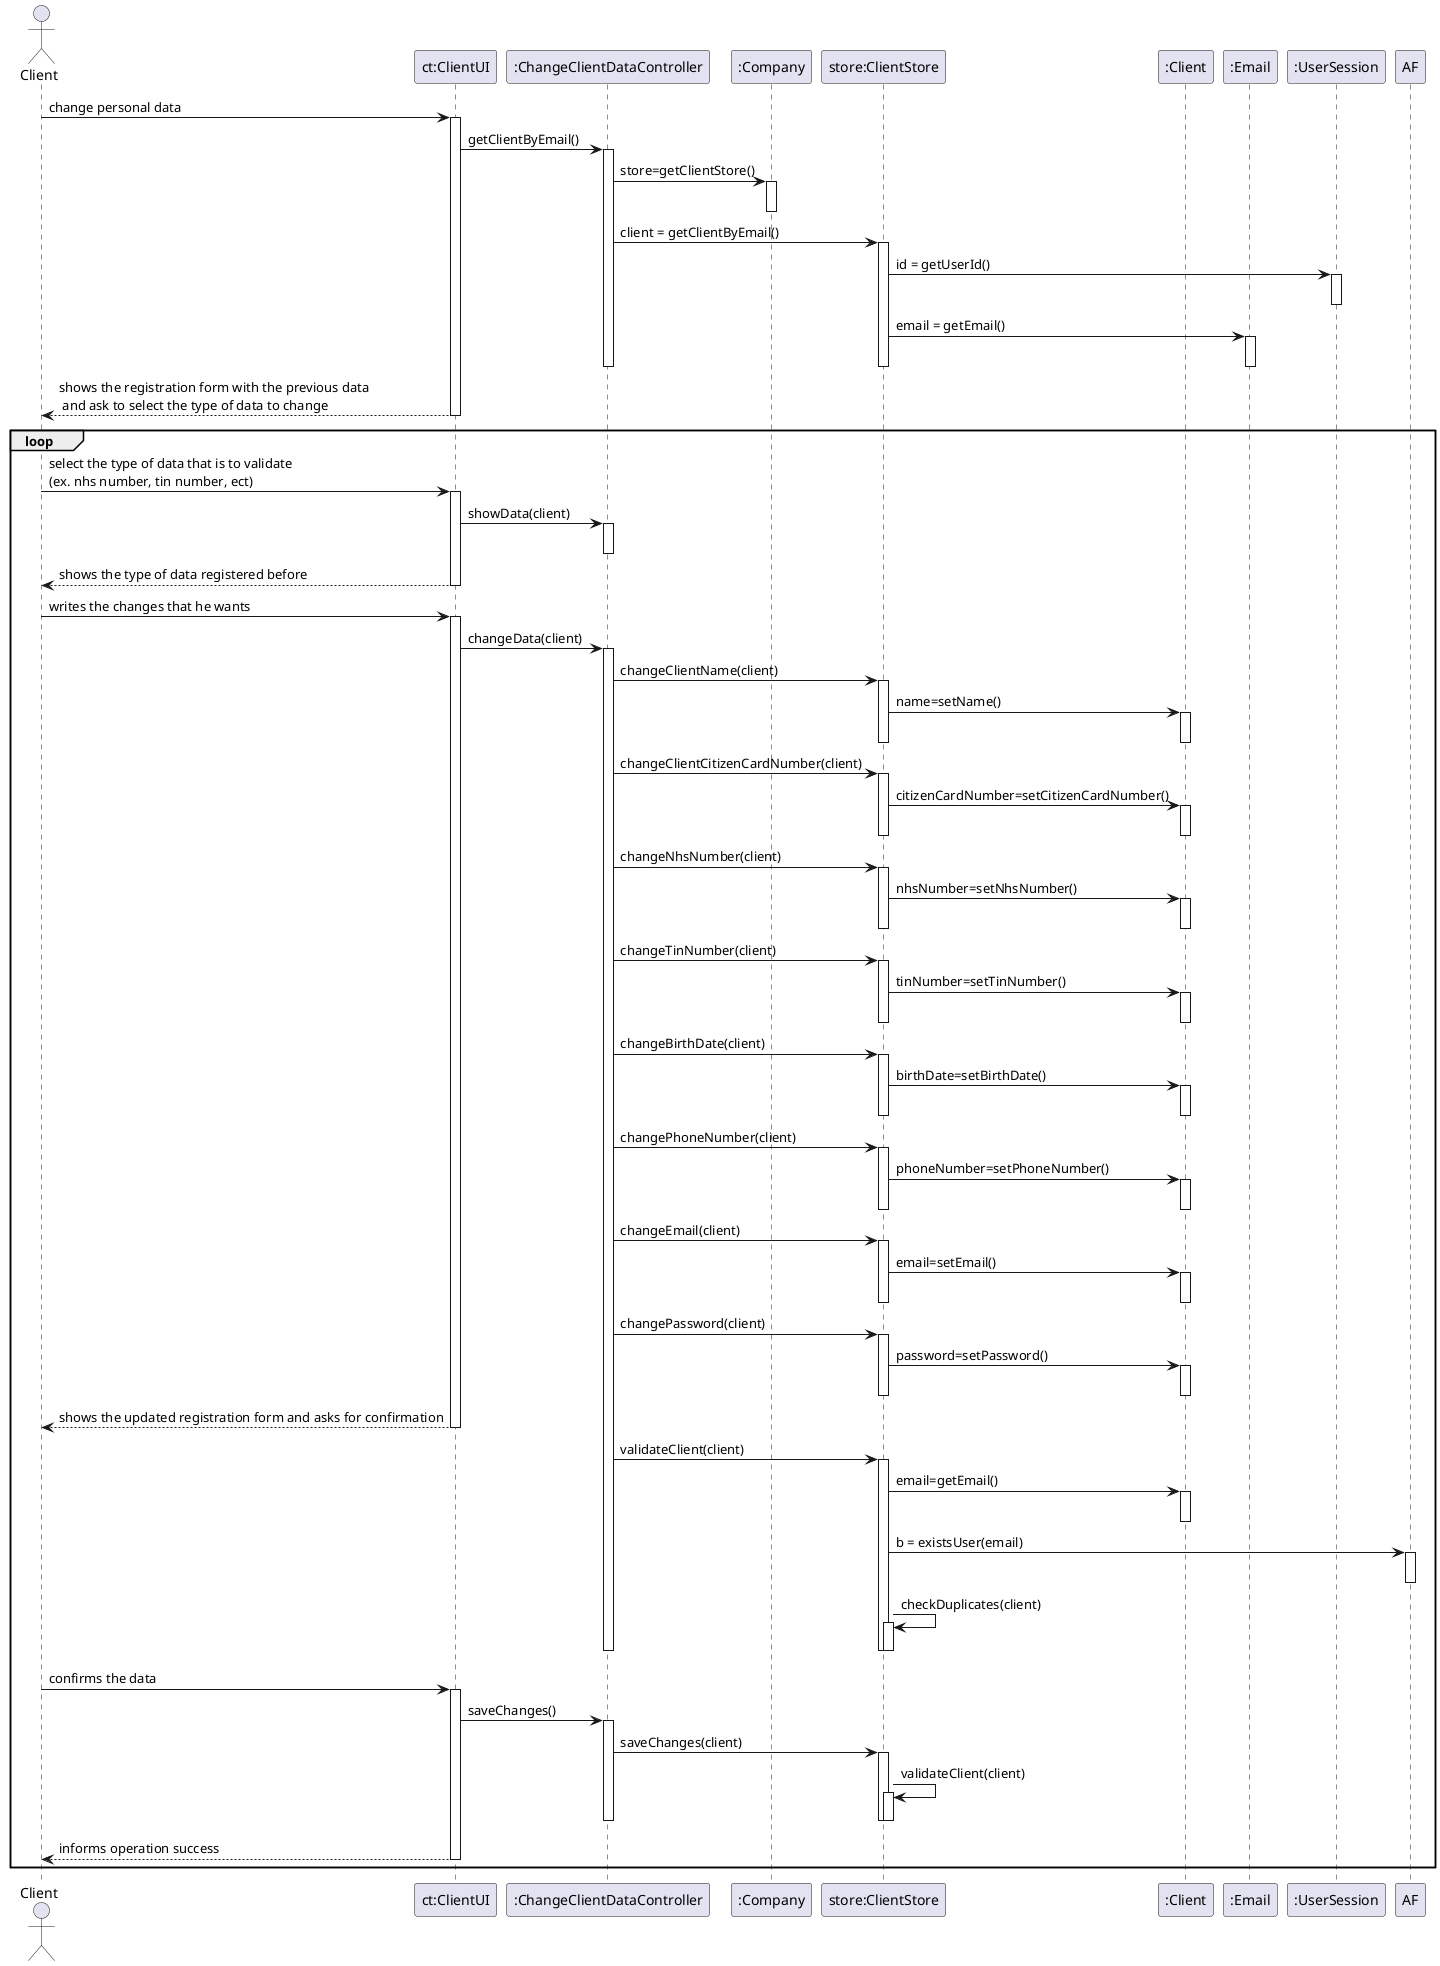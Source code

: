 @startuml
'https://plantuml.com/sequence-diagram

actor Client as CLT
participant "ct:ClientUI" as UI
participant ":ChangeClientDataController" as CTRL
participant ":Company" as COMP
participant "store:ClientStore" as STR
participant ":Client" as CL
participant ":Email" as EM
participant ":UserSession" as US

CLT -> UI : change personal data
activate UI
UI-> CTRL : getClientByEmail()
activate CTRL
CTRL-> COMP : store=getClientStore()
activate COMP
deactivate COMP
CTRL->STR : client = getClientByEmail()
activate STR
STR -> US : id = getUserId()
activate US
deactivate US


STR->EM: email = getEmail()
activate EM
deactivate EM
deactivate STR


deactivate STR


deactivate CTRL



UI--> CLT : shows the registration form with the previous data \n and ask to select the type of data to change


deactivate UI








loop
CLT -> UI : select the type of data that is to validate\n(ex. nhs number, tin number, ect)
activate UI
UI-> CTRL : showData(client)
activate CTRL
deactivate CTRL
UI--> CLT : shows the type of data registered before

deactivate UI

CLT -> UI : writes the changes that he wants
activate UI
UI-> CTRL : changeData(client)
activate CTRL

CTRL->STR :changeClientName(client)
activate STR
STR->CL : name=setName()
activate CL
deactivate CL
deactivate STR


CTRL->STR :changeClientCitizenCardNumber(client)
activate STR
STR->CL : citizenCardNumber=setCitizenCardNumber()
activate CL
deactivate CL
deactivate STR

CTRL->STR :changeNhsNumber(client)
activate STR
STR->CL : nhsNumber=setNhsNumber()
activate CL
deactivate CL
deactivate STR

CTRL->STR :changeTinNumber(client)
activate STR
STR->CL : tinNumber=setTinNumber()
activate CL
deactivate CL
deactivate STR

CTRL->STR :changeBirthDate(client)
activate STR
STR->CL : birthDate=setBirthDate()
activate CL
deactivate CL
deactivate STR

CTRL->STR :changePhoneNumber(client)
activate STR
STR->CL : phoneNumber=setPhoneNumber()
activate CL
deactivate CL
deactivate STR

CTRL->STR :changeEmail(client)
activate STR
STR->CL : email=setEmail()
activate CL
deactivate CL
deactivate STR

CTRL->STR :changePassword(client)
activate STR
STR->CL : password=setPassword()
activate CL
deactivate CL
deactivate STR


UI--> CLT : shows the updated registration form and asks for confirmation
deactivate UI
CTRL -> STR : validateClient(client)

        activate STR
        STR -> CL : email=getEmail()
        activate CL
        deactivate CL
        STR -> AF : b = existsUser(email)
        activate AF
        deactivate AF
        STR -> STR : checkDuplicates(client)
        activate STR
        deactivate STR
        deactivate STR
        deactivate CTRL



CLT -> UI : confirms the data
activate UI
UI-> CTRL : saveChanges()
activate CTRL
CTRL-> STR : saveChanges(client)
activate STR
STR->STR : validateClient(client)
activate STR
deactivate STR
deactivate STR
deactivate CTRL

UI--> CLT : informs operation success
deactivate UI
end

@enduml